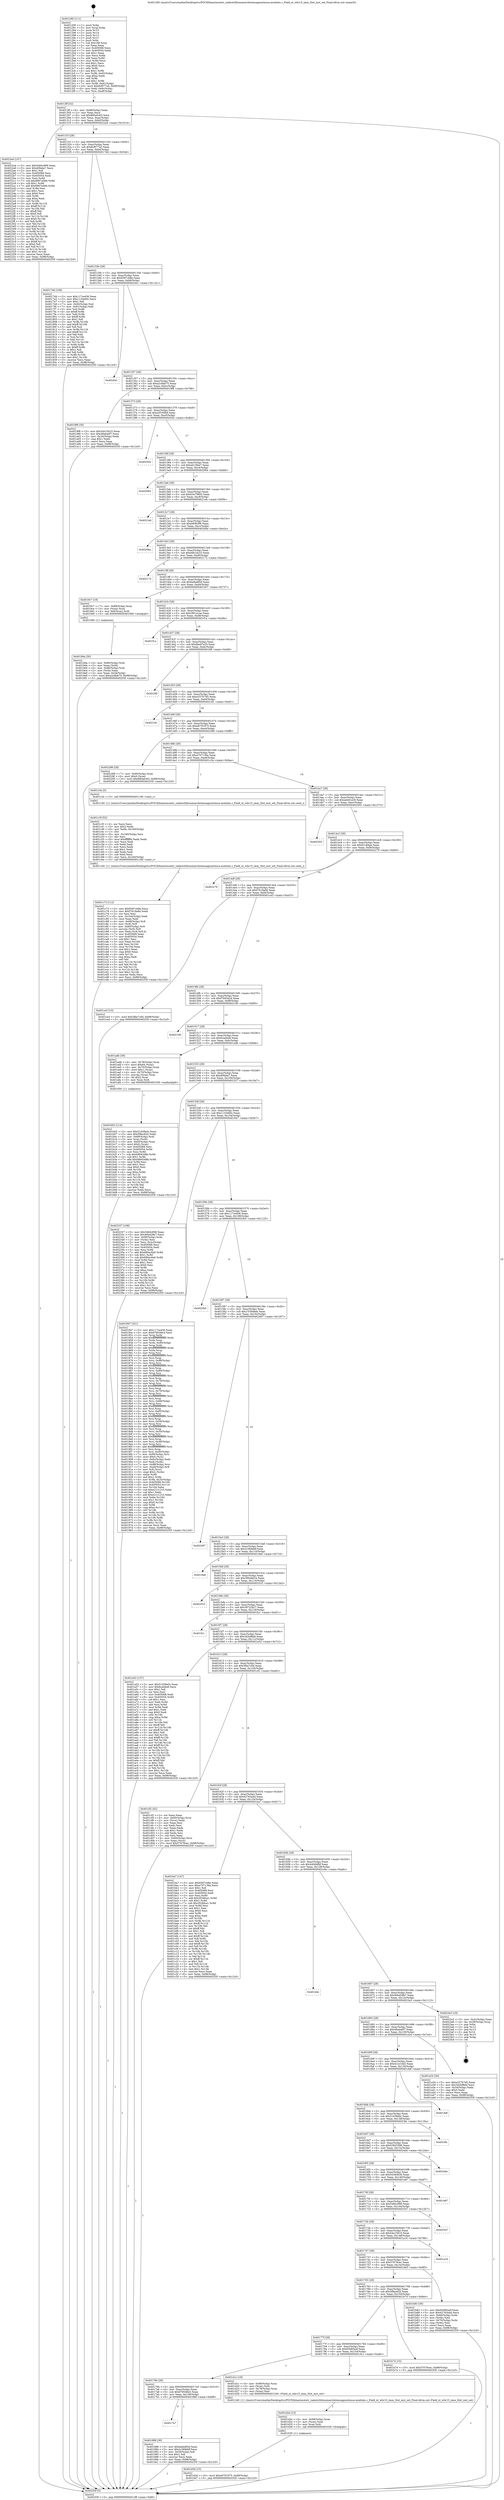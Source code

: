 digraph "0x401290" {
  label = "0x401290 (/mnt/c/Users/mathe/Desktop/tcc/POCII/binaries/extr_radare2librasmarchxtensagnuxtensa-modules.c_Field_xt_wbr15_imm_Slot_inst_set_Final-ollvm.out::main(0))"
  labelloc = "t"
  node[shape=record]

  Entry [label="",width=0.3,height=0.3,shape=circle,fillcolor=black,style=filled]
  "0x4012ff" [label="{
     0x4012ff [32]\l
     | [instrs]\l
     &nbsp;&nbsp;0x4012ff \<+6\>: mov -0x98(%rbp),%eax\l
     &nbsp;&nbsp;0x401305 \<+2\>: mov %eax,%ecx\l
     &nbsp;&nbsp;0x401307 \<+6\>: sub $0x880a0c63,%ecx\l
     &nbsp;&nbsp;0x40130d \<+6\>: mov %eax,-0xac(%rbp)\l
     &nbsp;&nbsp;0x401313 \<+6\>: mov %ecx,-0xb0(%rbp)\l
     &nbsp;&nbsp;0x401319 \<+6\>: je 00000000004022a4 \<main+0x1014\>\l
  }"]
  "0x4022a4" [label="{
     0x4022a4 [147]\l
     | [instrs]\l
     &nbsp;&nbsp;0x4022a4 \<+5\>: mov $0x5484c999,%eax\l
     &nbsp;&nbsp;0x4022a9 \<+5\>: mov $0xd0fada7,%ecx\l
     &nbsp;&nbsp;0x4022ae \<+2\>: mov $0x1,%dl\l
     &nbsp;&nbsp;0x4022b0 \<+7\>: mov 0x405068,%esi\l
     &nbsp;&nbsp;0x4022b7 \<+7\>: mov 0x405054,%edi\l
     &nbsp;&nbsp;0x4022be \<+3\>: mov %esi,%r8d\l
     &nbsp;&nbsp;0x4022c1 \<+7\>: sub $0x6867a466,%r8d\l
     &nbsp;&nbsp;0x4022c8 \<+4\>: sub $0x1,%r8d\l
     &nbsp;&nbsp;0x4022cc \<+7\>: add $0x6867a466,%r8d\l
     &nbsp;&nbsp;0x4022d3 \<+4\>: imul %r8d,%esi\l
     &nbsp;&nbsp;0x4022d7 \<+3\>: and $0x1,%esi\l
     &nbsp;&nbsp;0x4022da \<+3\>: cmp $0x0,%esi\l
     &nbsp;&nbsp;0x4022dd \<+4\>: sete %r9b\l
     &nbsp;&nbsp;0x4022e1 \<+3\>: cmp $0xa,%edi\l
     &nbsp;&nbsp;0x4022e4 \<+4\>: setl %r10b\l
     &nbsp;&nbsp;0x4022e8 \<+3\>: mov %r9b,%r11b\l
     &nbsp;&nbsp;0x4022eb \<+4\>: xor $0xff,%r11b\l
     &nbsp;&nbsp;0x4022ef \<+3\>: mov %r10b,%bl\l
     &nbsp;&nbsp;0x4022f2 \<+3\>: xor $0xff,%bl\l
     &nbsp;&nbsp;0x4022f5 \<+3\>: xor $0x0,%dl\l
     &nbsp;&nbsp;0x4022f8 \<+3\>: mov %r11b,%r14b\l
     &nbsp;&nbsp;0x4022fb \<+4\>: and $0x0,%r14b\l
     &nbsp;&nbsp;0x4022ff \<+3\>: and %dl,%r9b\l
     &nbsp;&nbsp;0x402302 \<+3\>: mov %bl,%r15b\l
     &nbsp;&nbsp;0x402305 \<+4\>: and $0x0,%r15b\l
     &nbsp;&nbsp;0x402309 \<+3\>: and %dl,%r10b\l
     &nbsp;&nbsp;0x40230c \<+3\>: or %r9b,%r14b\l
     &nbsp;&nbsp;0x40230f \<+3\>: or %r10b,%r15b\l
     &nbsp;&nbsp;0x402312 \<+3\>: xor %r15b,%r14b\l
     &nbsp;&nbsp;0x402315 \<+3\>: or %bl,%r11b\l
     &nbsp;&nbsp;0x402318 \<+4\>: xor $0xff,%r11b\l
     &nbsp;&nbsp;0x40231c \<+3\>: or $0x0,%dl\l
     &nbsp;&nbsp;0x40231f \<+3\>: and %dl,%r11b\l
     &nbsp;&nbsp;0x402322 \<+3\>: or %r11b,%r14b\l
     &nbsp;&nbsp;0x402325 \<+4\>: test $0x1,%r14b\l
     &nbsp;&nbsp;0x402329 \<+3\>: cmovne %ecx,%eax\l
     &nbsp;&nbsp;0x40232c \<+6\>: mov %eax,-0x98(%rbp)\l
     &nbsp;&nbsp;0x402332 \<+5\>: jmp 000000000040255f \<main+0x12cf\>\l
  }"]
  "0x40131f" [label="{
     0x40131f [28]\l
     | [instrs]\l
     &nbsp;&nbsp;0x40131f \<+5\>: jmp 0000000000401324 \<main+0x94\>\l
     &nbsp;&nbsp;0x401324 \<+6\>: mov -0xac(%rbp),%eax\l
     &nbsp;&nbsp;0x40132a \<+5\>: sub $0x8cf077a5,%eax\l
     &nbsp;&nbsp;0x40132f \<+6\>: mov %eax,-0xb4(%rbp)\l
     &nbsp;&nbsp;0x401335 \<+6\>: je 00000000004017dd \<main+0x54d\>\l
  }"]
  Exit [label="",width=0.3,height=0.3,shape=circle,fillcolor=black,style=filled,peripheries=2]
  "0x4017dd" [label="{
     0x4017dd [106]\l
     | [instrs]\l
     &nbsp;&nbsp;0x4017dd \<+5\>: mov $0x117ce456,%eax\l
     &nbsp;&nbsp;0x4017e2 \<+5\>: mov $0x1133e60c,%ecx\l
     &nbsp;&nbsp;0x4017e7 \<+2\>: mov $0x1,%dl\l
     &nbsp;&nbsp;0x4017e9 \<+7\>: mov -0x92(%rbp),%sil\l
     &nbsp;&nbsp;0x4017f0 \<+7\>: mov -0x91(%rbp),%dil\l
     &nbsp;&nbsp;0x4017f7 \<+3\>: mov %sil,%r8b\l
     &nbsp;&nbsp;0x4017fa \<+4\>: xor $0xff,%r8b\l
     &nbsp;&nbsp;0x4017fe \<+3\>: mov %dil,%r9b\l
     &nbsp;&nbsp;0x401801 \<+4\>: xor $0xff,%r9b\l
     &nbsp;&nbsp;0x401805 \<+3\>: xor $0x1,%dl\l
     &nbsp;&nbsp;0x401808 \<+3\>: mov %r8b,%r10b\l
     &nbsp;&nbsp;0x40180b \<+4\>: and $0xff,%r10b\l
     &nbsp;&nbsp;0x40180f \<+3\>: and %dl,%sil\l
     &nbsp;&nbsp;0x401812 \<+3\>: mov %r9b,%r11b\l
     &nbsp;&nbsp;0x401815 \<+4\>: and $0xff,%r11b\l
     &nbsp;&nbsp;0x401819 \<+3\>: and %dl,%dil\l
     &nbsp;&nbsp;0x40181c \<+3\>: or %sil,%r10b\l
     &nbsp;&nbsp;0x40181f \<+3\>: or %dil,%r11b\l
     &nbsp;&nbsp;0x401822 \<+3\>: xor %r11b,%r10b\l
     &nbsp;&nbsp;0x401825 \<+3\>: or %r9b,%r8b\l
     &nbsp;&nbsp;0x401828 \<+4\>: xor $0xff,%r8b\l
     &nbsp;&nbsp;0x40182c \<+3\>: or $0x1,%dl\l
     &nbsp;&nbsp;0x40182f \<+3\>: and %dl,%r8b\l
     &nbsp;&nbsp;0x401832 \<+3\>: or %r8b,%r10b\l
     &nbsp;&nbsp;0x401835 \<+4\>: test $0x1,%r10b\l
     &nbsp;&nbsp;0x401839 \<+3\>: cmovne %ecx,%eax\l
     &nbsp;&nbsp;0x40183c \<+6\>: mov %eax,-0x98(%rbp)\l
     &nbsp;&nbsp;0x401842 \<+5\>: jmp 000000000040255f \<main+0x12cf\>\l
  }"]
  "0x40133b" [label="{
     0x40133b [28]\l
     | [instrs]\l
     &nbsp;&nbsp;0x40133b \<+5\>: jmp 0000000000401340 \<main+0xb0\>\l
     &nbsp;&nbsp;0x401340 \<+6\>: mov -0xac(%rbp),%eax\l
     &nbsp;&nbsp;0x401346 \<+5\>: sub $0x9387cb8e,%eax\l
     &nbsp;&nbsp;0x40134b \<+6\>: mov %eax,-0xb8(%rbp)\l
     &nbsp;&nbsp;0x401351 \<+6\>: je 0000000000402441 \<main+0x11b1\>\l
  }"]
  "0x40255f" [label="{
     0x40255f [5]\l
     | [instrs]\l
     &nbsp;&nbsp;0x40255f \<+5\>: jmp 00000000004012ff \<main+0x6f\>\l
  }"]
  "0x401290" [label="{
     0x401290 [111]\l
     | [instrs]\l
     &nbsp;&nbsp;0x401290 \<+1\>: push %rbp\l
     &nbsp;&nbsp;0x401291 \<+3\>: mov %rsp,%rbp\l
     &nbsp;&nbsp;0x401294 \<+2\>: push %r15\l
     &nbsp;&nbsp;0x401296 \<+2\>: push %r14\l
     &nbsp;&nbsp;0x401298 \<+2\>: push %r13\l
     &nbsp;&nbsp;0x40129a \<+2\>: push %r12\l
     &nbsp;&nbsp;0x40129c \<+1\>: push %rbx\l
     &nbsp;&nbsp;0x40129d \<+7\>: sub $0x168,%rsp\l
     &nbsp;&nbsp;0x4012a4 \<+2\>: xor %eax,%eax\l
     &nbsp;&nbsp;0x4012a6 \<+7\>: mov 0x405068,%ecx\l
     &nbsp;&nbsp;0x4012ad \<+7\>: mov 0x405054,%edx\l
     &nbsp;&nbsp;0x4012b4 \<+3\>: sub $0x1,%eax\l
     &nbsp;&nbsp;0x4012b7 \<+3\>: mov %ecx,%r8d\l
     &nbsp;&nbsp;0x4012ba \<+3\>: add %eax,%r8d\l
     &nbsp;&nbsp;0x4012bd \<+4\>: imul %r8d,%ecx\l
     &nbsp;&nbsp;0x4012c1 \<+3\>: and $0x1,%ecx\l
     &nbsp;&nbsp;0x4012c4 \<+3\>: cmp $0x0,%ecx\l
     &nbsp;&nbsp;0x4012c7 \<+4\>: sete %r9b\l
     &nbsp;&nbsp;0x4012cb \<+4\>: and $0x1,%r9b\l
     &nbsp;&nbsp;0x4012cf \<+7\>: mov %r9b,-0x92(%rbp)\l
     &nbsp;&nbsp;0x4012d6 \<+3\>: cmp $0xa,%edx\l
     &nbsp;&nbsp;0x4012d9 \<+4\>: setl %r9b\l
     &nbsp;&nbsp;0x4012dd \<+4\>: and $0x1,%r9b\l
     &nbsp;&nbsp;0x4012e1 \<+7\>: mov %r9b,-0x91(%rbp)\l
     &nbsp;&nbsp;0x4012e8 \<+10\>: movl $0x8cf077a5,-0x98(%rbp)\l
     &nbsp;&nbsp;0x4012f2 \<+6\>: mov %edi,-0x9c(%rbp)\l
     &nbsp;&nbsp;0x4012f8 \<+7\>: mov %rsi,-0xa8(%rbp)\l
  }"]
  "0x401d3d" [label="{
     0x401d3d [15]\l
     | [instrs]\l
     &nbsp;&nbsp;0x401d3d \<+10\>: movl $0xe6791975,-0x98(%rbp)\l
     &nbsp;&nbsp;0x401d47 \<+5\>: jmp 000000000040255f \<main+0x12cf\>\l
  }"]
  "0x402441" [label="{
     0x402441\l
  }", style=dashed]
  "0x401357" [label="{
     0x401357 [28]\l
     | [instrs]\l
     &nbsp;&nbsp;0x401357 \<+5\>: jmp 000000000040135c \<main+0xcc\>\l
     &nbsp;&nbsp;0x40135c \<+6\>: mov -0xac(%rbp),%eax\l
     &nbsp;&nbsp;0x401362 \<+5\>: sub $0xa2c6bb75,%eax\l
     &nbsp;&nbsp;0x401367 \<+6\>: mov %eax,-0xbc(%rbp)\l
     &nbsp;&nbsp;0x40136d \<+6\>: je 00000000004019f8 \<main+0x768\>\l
  }"]
  "0x401d2e" [label="{
     0x401d2e [15]\l
     | [instrs]\l
     &nbsp;&nbsp;0x401d2e \<+4\>: mov -0x68(%rbp),%rax\l
     &nbsp;&nbsp;0x401d32 \<+3\>: mov (%rax),%rax\l
     &nbsp;&nbsp;0x401d35 \<+3\>: mov %rax,%rdi\l
     &nbsp;&nbsp;0x401d38 \<+5\>: call 0000000000401030 \<free@plt\>\l
     | [calls]\l
     &nbsp;&nbsp;0x401030 \{1\} (unknown)\l
  }"]
  "0x4019f8" [label="{
     0x4019f8 [30]\l
     | [instrs]\l
     &nbsp;&nbsp;0x4019f8 \<+5\>: mov $0x54a15610,%eax\l
     &nbsp;&nbsp;0x4019fd \<+5\>: mov $0x48aba0f7,%ecx\l
     &nbsp;&nbsp;0x401a02 \<+3\>: mov -0x34(%rbp),%edx\l
     &nbsp;&nbsp;0x401a05 \<+3\>: cmp $0x1,%edx\l
     &nbsp;&nbsp;0x401a08 \<+3\>: cmovl %ecx,%eax\l
     &nbsp;&nbsp;0x401a0b \<+6\>: mov %eax,-0x98(%rbp)\l
     &nbsp;&nbsp;0x401a11 \<+5\>: jmp 000000000040255f \<main+0x12cf\>\l
  }"]
  "0x401373" [label="{
     0x401373 [28]\l
     | [instrs]\l
     &nbsp;&nbsp;0x401373 \<+5\>: jmp 0000000000401378 \<main+0xe8\>\l
     &nbsp;&nbsp;0x401378 \<+6\>: mov -0xac(%rbp),%eax\l
     &nbsp;&nbsp;0x40137e \<+5\>: sub $0xa2f160b9,%eax\l
     &nbsp;&nbsp;0x401383 \<+6\>: mov %eax,-0xc0(%rbp)\l
     &nbsp;&nbsp;0x401389 \<+6\>: je 0000000000402042 \<main+0xdb2\>\l
  }"]
  "0x401c73" [label="{
     0x401c73 [112]\l
     | [instrs]\l
     &nbsp;&nbsp;0x401c73 \<+5\>: mov $0x9387cb8e,%ecx\l
     &nbsp;&nbsp;0x401c78 \<+5\>: mov $0xf7619a8d,%edx\l
     &nbsp;&nbsp;0x401c7d \<+2\>: xor %esi,%esi\l
     &nbsp;&nbsp;0x401c7f \<+6\>: mov -0x164(%rbp),%edi\l
     &nbsp;&nbsp;0x401c85 \<+3\>: imul %eax,%edi\l
     &nbsp;&nbsp;0x401c88 \<+4\>: mov -0x68(%rbp),%r8\l
     &nbsp;&nbsp;0x401c8c \<+3\>: mov (%r8),%r8\l
     &nbsp;&nbsp;0x401c8f \<+4\>: mov -0x60(%rbp),%r9\l
     &nbsp;&nbsp;0x401c93 \<+3\>: movslq (%r9),%r9\l
     &nbsp;&nbsp;0x401c96 \<+4\>: mov %edi,(%r8,%r9,4)\l
     &nbsp;&nbsp;0x401c9a \<+7\>: mov 0x405068,%eax\l
     &nbsp;&nbsp;0x401ca1 \<+7\>: mov 0x405054,%edi\l
     &nbsp;&nbsp;0x401ca8 \<+3\>: sub $0x1,%esi\l
     &nbsp;&nbsp;0x401cab \<+3\>: mov %eax,%r10d\l
     &nbsp;&nbsp;0x401cae \<+3\>: add %esi,%r10d\l
     &nbsp;&nbsp;0x401cb1 \<+4\>: imul %r10d,%eax\l
     &nbsp;&nbsp;0x401cb5 \<+3\>: and $0x1,%eax\l
     &nbsp;&nbsp;0x401cb8 \<+3\>: cmp $0x0,%eax\l
     &nbsp;&nbsp;0x401cbb \<+4\>: sete %r11b\l
     &nbsp;&nbsp;0x401cbf \<+3\>: cmp $0xa,%edi\l
     &nbsp;&nbsp;0x401cc2 \<+3\>: setl %bl\l
     &nbsp;&nbsp;0x401cc5 \<+3\>: mov %r11b,%r14b\l
     &nbsp;&nbsp;0x401cc8 \<+3\>: and %bl,%r14b\l
     &nbsp;&nbsp;0x401ccb \<+3\>: xor %bl,%r11b\l
     &nbsp;&nbsp;0x401cce \<+3\>: or %r11b,%r14b\l
     &nbsp;&nbsp;0x401cd1 \<+4\>: test $0x1,%r14b\l
     &nbsp;&nbsp;0x401cd5 \<+3\>: cmovne %edx,%ecx\l
     &nbsp;&nbsp;0x401cd8 \<+6\>: mov %ecx,-0x98(%rbp)\l
     &nbsp;&nbsp;0x401cde \<+5\>: jmp 000000000040255f \<main+0x12cf\>\l
  }"]
  "0x402042" [label="{
     0x402042\l
  }", style=dashed]
  "0x40138f" [label="{
     0x40138f [28]\l
     | [instrs]\l
     &nbsp;&nbsp;0x40138f \<+5\>: jmp 0000000000401394 \<main+0x104\>\l
     &nbsp;&nbsp;0x401394 \<+6\>: mov -0xac(%rbp),%eax\l
     &nbsp;&nbsp;0x40139a \<+5\>: sub $0xab13fee7,%eax\l
     &nbsp;&nbsp;0x40139f \<+6\>: mov %eax,-0xc4(%rbp)\l
     &nbsp;&nbsp;0x4013a5 \<+6\>: je 0000000000402064 \<main+0xdd4\>\l
  }"]
  "0x401c3f" [label="{
     0x401c3f [52]\l
     | [instrs]\l
     &nbsp;&nbsp;0x401c3f \<+2\>: xor %ecx,%ecx\l
     &nbsp;&nbsp;0x401c41 \<+5\>: mov $0x2,%edx\l
     &nbsp;&nbsp;0x401c46 \<+6\>: mov %edx,-0x160(%rbp)\l
     &nbsp;&nbsp;0x401c4c \<+1\>: cltd\l
     &nbsp;&nbsp;0x401c4d \<+6\>: mov -0x160(%rbp),%esi\l
     &nbsp;&nbsp;0x401c53 \<+2\>: idiv %esi\l
     &nbsp;&nbsp;0x401c55 \<+6\>: imul $0xfffffffe,%edx,%edx\l
     &nbsp;&nbsp;0x401c5b \<+2\>: mov %ecx,%edi\l
     &nbsp;&nbsp;0x401c5d \<+2\>: sub %edx,%edi\l
     &nbsp;&nbsp;0x401c5f \<+2\>: mov %ecx,%edx\l
     &nbsp;&nbsp;0x401c61 \<+3\>: sub $0x1,%edx\l
     &nbsp;&nbsp;0x401c64 \<+2\>: add %edx,%edi\l
     &nbsp;&nbsp;0x401c66 \<+2\>: sub %edi,%ecx\l
     &nbsp;&nbsp;0x401c68 \<+6\>: mov %ecx,-0x164(%rbp)\l
     &nbsp;&nbsp;0x401c6e \<+5\>: call 0000000000401160 \<next_i\>\l
     | [calls]\l
     &nbsp;&nbsp;0x401160 \{1\} (/mnt/c/Users/mathe/Desktop/tcc/POCII/binaries/extr_radare2librasmarchxtensagnuxtensa-modules.c_Field_xt_wbr15_imm_Slot_inst_set_Final-ollvm.out::next_i)\l
  }"]
  "0x402064" [label="{
     0x402064\l
  }", style=dashed]
  "0x4013ab" [label="{
     0x4013ab [28]\l
     | [instrs]\l
     &nbsp;&nbsp;0x4013ab \<+5\>: jmp 00000000004013b0 \<main+0x120\>\l
     &nbsp;&nbsp;0x4013b0 \<+6\>: mov -0xac(%rbp),%eax\l
     &nbsp;&nbsp;0x4013b6 \<+5\>: sub $0xb3e79602,%eax\l
     &nbsp;&nbsp;0x4013bb \<+6\>: mov %eax,-0xc8(%rbp)\l
     &nbsp;&nbsp;0x4013c1 \<+6\>: je 00000000004021eb \<main+0xf5b\>\l
  }"]
  "0x401b02" [label="{
     0x401b02 [114]\l
     | [instrs]\l
     &nbsp;&nbsp;0x401b02 \<+5\>: mov $0x51d38e0c,%ecx\l
     &nbsp;&nbsp;0x401b07 \<+5\>: mov $0x5f8ac620,%edx\l
     &nbsp;&nbsp;0x401b0c \<+4\>: mov -0x68(%rbp),%rdi\l
     &nbsp;&nbsp;0x401b10 \<+3\>: mov %rax,(%rdi)\l
     &nbsp;&nbsp;0x401b13 \<+4\>: mov -0x60(%rbp),%rax\l
     &nbsp;&nbsp;0x401b17 \<+6\>: movl $0x0,(%rax)\l
     &nbsp;&nbsp;0x401b1d \<+7\>: mov 0x405068,%esi\l
     &nbsp;&nbsp;0x401b24 \<+8\>: mov 0x405054,%r8d\l
     &nbsp;&nbsp;0x401b2c \<+3\>: mov %esi,%r9d\l
     &nbsp;&nbsp;0x401b2f \<+7\>: sub $0xb9943d8b,%r9d\l
     &nbsp;&nbsp;0x401b36 \<+4\>: sub $0x1,%r9d\l
     &nbsp;&nbsp;0x401b3a \<+7\>: add $0xb9943d8b,%r9d\l
     &nbsp;&nbsp;0x401b41 \<+4\>: imul %r9d,%esi\l
     &nbsp;&nbsp;0x401b45 \<+3\>: and $0x1,%esi\l
     &nbsp;&nbsp;0x401b48 \<+3\>: cmp $0x0,%esi\l
     &nbsp;&nbsp;0x401b4b \<+4\>: sete %r10b\l
     &nbsp;&nbsp;0x401b4f \<+4\>: cmp $0xa,%r8d\l
     &nbsp;&nbsp;0x401b53 \<+4\>: setl %r11b\l
     &nbsp;&nbsp;0x401b57 \<+3\>: mov %r10b,%bl\l
     &nbsp;&nbsp;0x401b5a \<+3\>: and %r11b,%bl\l
     &nbsp;&nbsp;0x401b5d \<+3\>: xor %r11b,%r10b\l
     &nbsp;&nbsp;0x401b60 \<+3\>: or %r10b,%bl\l
     &nbsp;&nbsp;0x401b63 \<+3\>: test $0x1,%bl\l
     &nbsp;&nbsp;0x401b66 \<+3\>: cmovne %edx,%ecx\l
     &nbsp;&nbsp;0x401b69 \<+6\>: mov %ecx,-0x98(%rbp)\l
     &nbsp;&nbsp;0x401b6f \<+5\>: jmp 000000000040255f \<main+0x12cf\>\l
  }"]
  "0x4021eb" [label="{
     0x4021eb\l
  }", style=dashed]
  "0x4013c7" [label="{
     0x4013c7 [28]\l
     | [instrs]\l
     &nbsp;&nbsp;0x4013c7 \<+5\>: jmp 00000000004013cc \<main+0x13c\>\l
     &nbsp;&nbsp;0x4013cc \<+6\>: mov -0xac(%rbp),%eax\l
     &nbsp;&nbsp;0x4013d2 \<+5\>: sub $0xb60fc0f6,%eax\l
     &nbsp;&nbsp;0x4013d7 \<+6\>: mov %eax,-0xcc(%rbp)\l
     &nbsp;&nbsp;0x4013dd \<+6\>: je 00000000004020ba \<main+0xe2a\>\l
  }"]
  "0x4019da" [label="{
     0x4019da [30]\l
     | [instrs]\l
     &nbsp;&nbsp;0x4019da \<+4\>: mov -0x80(%rbp),%rdi\l
     &nbsp;&nbsp;0x4019de \<+2\>: mov %eax,(%rdi)\l
     &nbsp;&nbsp;0x4019e0 \<+4\>: mov -0x80(%rbp),%rdi\l
     &nbsp;&nbsp;0x4019e4 \<+2\>: mov (%rdi),%eax\l
     &nbsp;&nbsp;0x4019e6 \<+3\>: mov %eax,-0x34(%rbp)\l
     &nbsp;&nbsp;0x4019e9 \<+10\>: movl $0xa2c6bb75,-0x98(%rbp)\l
     &nbsp;&nbsp;0x4019f3 \<+5\>: jmp 000000000040255f \<main+0x12cf\>\l
  }"]
  "0x4020ba" [label="{
     0x4020ba\l
  }", style=dashed]
  "0x4013e3" [label="{
     0x4013e3 [28]\l
     | [instrs]\l
     &nbsp;&nbsp;0x4013e3 \<+5\>: jmp 00000000004013e8 \<main+0x158\>\l
     &nbsp;&nbsp;0x4013e8 \<+6\>: mov -0xac(%rbp),%eax\l
     &nbsp;&nbsp;0x4013ee \<+5\>: sub $0xb6b1dc33,%eax\l
     &nbsp;&nbsp;0x4013f3 \<+6\>: mov %eax,-0xd0(%rbp)\l
     &nbsp;&nbsp;0x4013f9 \<+6\>: je 0000000000402172 \<main+0xee2\>\l
  }"]
  "0x4017b7" [label="{
     0x4017b7\l
  }", style=dashed]
  "0x402172" [label="{
     0x402172\l
  }", style=dashed]
  "0x4013ff" [label="{
     0x4013ff [28]\l
     | [instrs]\l
     &nbsp;&nbsp;0x4013ff \<+5\>: jmp 0000000000401404 \<main+0x174\>\l
     &nbsp;&nbsp;0x401404 \<+6\>: mov -0xac(%rbp),%eax\l
     &nbsp;&nbsp;0x40140a \<+5\>: sub $0xbafa485d,%eax\l
     &nbsp;&nbsp;0x40140f \<+6\>: mov %eax,-0xd4(%rbp)\l
     &nbsp;&nbsp;0x401415 \<+6\>: je 00000000004019c7 \<main+0x737\>\l
  }"]
  "0x401988" [label="{
     0x401988 [30]\l
     | [instrs]\l
     &nbsp;&nbsp;0x401988 \<+5\>: mov $0xbafa485d,%eax\l
     &nbsp;&nbsp;0x40198d \<+5\>: mov $0x2c369ddf,%ecx\l
     &nbsp;&nbsp;0x401992 \<+3\>: mov -0x35(%rbp),%dl\l
     &nbsp;&nbsp;0x401995 \<+3\>: test $0x1,%dl\l
     &nbsp;&nbsp;0x401998 \<+3\>: cmovne %ecx,%eax\l
     &nbsp;&nbsp;0x40199b \<+6\>: mov %eax,-0x98(%rbp)\l
     &nbsp;&nbsp;0x4019a1 \<+5\>: jmp 000000000040255f \<main+0x12cf\>\l
  }"]
  "0x4019c7" [label="{
     0x4019c7 [19]\l
     | [instrs]\l
     &nbsp;&nbsp;0x4019c7 \<+7\>: mov -0x88(%rbp),%rax\l
     &nbsp;&nbsp;0x4019ce \<+3\>: mov (%rax),%rax\l
     &nbsp;&nbsp;0x4019d1 \<+4\>: mov 0x8(%rax),%rdi\l
     &nbsp;&nbsp;0x4019d5 \<+5\>: call 0000000000401060 \<atoi@plt\>\l
     | [calls]\l
     &nbsp;&nbsp;0x401060 \{1\} (unknown)\l
  }"]
  "0x40141b" [label="{
     0x40141b [28]\l
     | [instrs]\l
     &nbsp;&nbsp;0x40141b \<+5\>: jmp 0000000000401420 \<main+0x190\>\l
     &nbsp;&nbsp;0x401420 \<+6\>: mov -0xac(%rbp),%eax\l
     &nbsp;&nbsp;0x401426 \<+5\>: sub $0xc801a1ae,%eax\l
     &nbsp;&nbsp;0x40142b \<+6\>: mov %eax,-0xd8(%rbp)\l
     &nbsp;&nbsp;0x401431 \<+6\>: je 0000000000401f1a \<main+0xc8a\>\l
  }"]
  "0x40179b" [label="{
     0x40179b [28]\l
     | [instrs]\l
     &nbsp;&nbsp;0x40179b \<+5\>: jmp 00000000004017a0 \<main+0x510\>\l
     &nbsp;&nbsp;0x4017a0 \<+6\>: mov -0xac(%rbp),%eax\l
     &nbsp;&nbsp;0x4017a6 \<+5\>: sub $0x678546e3,%eax\l
     &nbsp;&nbsp;0x4017ab \<+6\>: mov %eax,-0x158(%rbp)\l
     &nbsp;&nbsp;0x4017b1 \<+6\>: je 0000000000401988 \<main+0x6f8\>\l
  }"]
  "0x401f1a" [label="{
     0x401f1a\l
  }", style=dashed]
  "0x401437" [label="{
     0x401437 [28]\l
     | [instrs]\l
     &nbsp;&nbsp;0x401437 \<+5\>: jmp 000000000040143c \<main+0x1ac\>\l
     &nbsp;&nbsp;0x40143c \<+6\>: mov -0xac(%rbp),%eax\l
     &nbsp;&nbsp;0x401442 \<+5\>: sub $0xdbe87e20,%eax\l
     &nbsp;&nbsp;0x401447 \<+6\>: mov %eax,-0xdc(%rbp)\l
     &nbsp;&nbsp;0x40144d \<+6\>: je 0000000000401fdf \<main+0xd4f\>\l
  }"]
  "0x401d1c" [label="{
     0x401d1c [18]\l
     | [instrs]\l
     &nbsp;&nbsp;0x401d1c \<+4\>: mov -0x68(%rbp),%rax\l
     &nbsp;&nbsp;0x401d20 \<+3\>: mov (%rax),%rdi\l
     &nbsp;&nbsp;0x401d23 \<+4\>: mov -0x78(%rbp),%rax\l
     &nbsp;&nbsp;0x401d27 \<+2\>: mov (%rax),%esi\l
     &nbsp;&nbsp;0x401d29 \<+5\>: call 0000000000401240 \<Field_xt_wbr15_imm_Slot_inst_set\>\l
     | [calls]\l
     &nbsp;&nbsp;0x401240 \{1\} (/mnt/c/Users/mathe/Desktop/tcc/POCII/binaries/extr_radare2librasmarchxtensagnuxtensa-modules.c_Field_xt_wbr15_imm_Slot_inst_set_Final-ollvm.out::Field_xt_wbr15_imm_Slot_inst_set)\l
  }"]
  "0x401fdf" [label="{
     0x401fdf\l
  }", style=dashed]
  "0x401453" [label="{
     0x401453 [28]\l
     | [instrs]\l
     &nbsp;&nbsp;0x401453 \<+5\>: jmp 0000000000401458 \<main+0x1c8\>\l
     &nbsp;&nbsp;0x401458 \<+6\>: mov -0xac(%rbp),%eax\l
     &nbsp;&nbsp;0x40145e \<+5\>: sub $0xe257b7d5,%eax\l
     &nbsp;&nbsp;0x401463 \<+6\>: mov %eax,-0xe0(%rbp)\l
     &nbsp;&nbsp;0x401469 \<+6\>: je 0000000000402181 \<main+0xef1\>\l
  }"]
  "0x40177f" [label="{
     0x40177f [28]\l
     | [instrs]\l
     &nbsp;&nbsp;0x40177f \<+5\>: jmp 0000000000401784 \<main+0x4f4\>\l
     &nbsp;&nbsp;0x401784 \<+6\>: mov -0xac(%rbp),%eax\l
     &nbsp;&nbsp;0x40178a \<+5\>: sub $0x65085a4f,%eax\l
     &nbsp;&nbsp;0x40178f \<+6\>: mov %eax,-0x154(%rbp)\l
     &nbsp;&nbsp;0x401795 \<+6\>: je 0000000000401d1c \<main+0xa8c\>\l
  }"]
  "0x402181" [label="{
     0x402181\l
  }", style=dashed]
  "0x40146f" [label="{
     0x40146f [28]\l
     | [instrs]\l
     &nbsp;&nbsp;0x40146f \<+5\>: jmp 0000000000401474 \<main+0x1e4\>\l
     &nbsp;&nbsp;0x401474 \<+6\>: mov -0xac(%rbp),%eax\l
     &nbsp;&nbsp;0x40147a \<+5\>: sub $0xe6791975,%eax\l
     &nbsp;&nbsp;0x40147f \<+6\>: mov %eax,-0xe4(%rbp)\l
     &nbsp;&nbsp;0x401485 \<+6\>: je 0000000000402288 \<main+0xff8\>\l
  }"]
  "0x401b74" [label="{
     0x401b74 [15]\l
     | [instrs]\l
     &nbsp;&nbsp;0x401b74 \<+10\>: movl $0x57679cec,-0x98(%rbp)\l
     &nbsp;&nbsp;0x401b7e \<+5\>: jmp 000000000040255f \<main+0x12cf\>\l
  }"]
  "0x402288" [label="{
     0x402288 [28]\l
     | [instrs]\l
     &nbsp;&nbsp;0x402288 \<+7\>: mov -0x90(%rbp),%rax\l
     &nbsp;&nbsp;0x40228f \<+6\>: movl $0x0,(%rax)\l
     &nbsp;&nbsp;0x402295 \<+10\>: movl $0x880a0c63,-0x98(%rbp)\l
     &nbsp;&nbsp;0x40229f \<+5\>: jmp 000000000040255f \<main+0x12cf\>\l
  }"]
  "0x40148b" [label="{
     0x40148b [28]\l
     | [instrs]\l
     &nbsp;&nbsp;0x40148b \<+5\>: jmp 0000000000401490 \<main+0x200\>\l
     &nbsp;&nbsp;0x401490 \<+6\>: mov -0xac(%rbp),%eax\l
     &nbsp;&nbsp;0x401496 \<+5\>: sub $0xe707139a,%eax\l
     &nbsp;&nbsp;0x40149b \<+6\>: mov %eax,-0xe8(%rbp)\l
     &nbsp;&nbsp;0x4014a1 \<+6\>: je 0000000000401c3a \<main+0x9aa\>\l
  }"]
  "0x401763" [label="{
     0x401763 [28]\l
     | [instrs]\l
     &nbsp;&nbsp;0x401763 \<+5\>: jmp 0000000000401768 \<main+0x4d8\>\l
     &nbsp;&nbsp;0x401768 \<+6\>: mov -0xac(%rbp),%eax\l
     &nbsp;&nbsp;0x40176e \<+5\>: sub $0x5f8ac620,%eax\l
     &nbsp;&nbsp;0x401773 \<+6\>: mov %eax,-0x150(%rbp)\l
     &nbsp;&nbsp;0x401779 \<+6\>: je 0000000000401b74 \<main+0x8e4\>\l
  }"]
  "0x401c3a" [label="{
     0x401c3a [5]\l
     | [instrs]\l
     &nbsp;&nbsp;0x401c3a \<+5\>: call 0000000000401160 \<next_i\>\l
     | [calls]\l
     &nbsp;&nbsp;0x401160 \{1\} (/mnt/c/Users/mathe/Desktop/tcc/POCII/binaries/extr_radare2librasmarchxtensagnuxtensa-modules.c_Field_xt_wbr15_imm_Slot_inst_set_Final-ollvm.out::next_i)\l
  }"]
  "0x4014a7" [label="{
     0x4014a7 [28]\l
     | [instrs]\l
     &nbsp;&nbsp;0x4014a7 \<+5\>: jmp 00000000004014ac \<main+0x21c\>\l
     &nbsp;&nbsp;0x4014ac \<+6\>: mov -0xac(%rbp),%eax\l
     &nbsp;&nbsp;0x4014b2 \<+5\>: sub $0xeeb91e29,%eax\l
     &nbsp;&nbsp;0x4014b7 \<+6\>: mov %eax,-0xec(%rbp)\l
     &nbsp;&nbsp;0x4014bd \<+6\>: je 0000000000402503 \<main+0x1273\>\l
  }"]
  "0x401b83" [label="{
     0x401b83 [36]\l
     | [instrs]\l
     &nbsp;&nbsp;0x401b83 \<+5\>: mov $0x65085a4f,%eax\l
     &nbsp;&nbsp;0x401b88 \<+5\>: mov $0x42763a4d,%ecx\l
     &nbsp;&nbsp;0x401b8d \<+4\>: mov -0x60(%rbp),%rdx\l
     &nbsp;&nbsp;0x401b91 \<+2\>: mov (%rdx),%esi\l
     &nbsp;&nbsp;0x401b93 \<+4\>: mov -0x70(%rbp),%rdx\l
     &nbsp;&nbsp;0x401b97 \<+2\>: cmp (%rdx),%esi\l
     &nbsp;&nbsp;0x401b99 \<+3\>: cmovl %ecx,%eax\l
     &nbsp;&nbsp;0x401b9c \<+6\>: mov %eax,-0x98(%rbp)\l
     &nbsp;&nbsp;0x401ba2 \<+5\>: jmp 000000000040255f \<main+0x12cf\>\l
  }"]
  "0x402503" [label="{
     0x402503\l
  }", style=dashed]
  "0x4014c3" [label="{
     0x4014c3 [28]\l
     | [instrs]\l
     &nbsp;&nbsp;0x4014c3 \<+5\>: jmp 00000000004014c8 \<main+0x238\>\l
     &nbsp;&nbsp;0x4014c8 \<+6\>: mov -0xac(%rbp),%eax\l
     &nbsp;&nbsp;0x4014ce \<+5\>: sub $0xf21df4ae,%eax\l
     &nbsp;&nbsp;0x4014d3 \<+6\>: mov %eax,-0xf0(%rbp)\l
     &nbsp;&nbsp;0x4014d9 \<+6\>: je 0000000000402279 \<main+0xfe9\>\l
  }"]
  "0x401747" [label="{
     0x401747 [28]\l
     | [instrs]\l
     &nbsp;&nbsp;0x401747 \<+5\>: jmp 000000000040174c \<main+0x4bc\>\l
     &nbsp;&nbsp;0x40174c \<+6\>: mov -0xac(%rbp),%eax\l
     &nbsp;&nbsp;0x401752 \<+5\>: sub $0x57679cec,%eax\l
     &nbsp;&nbsp;0x401757 \<+6\>: mov %eax,-0x14c(%rbp)\l
     &nbsp;&nbsp;0x40175d \<+6\>: je 0000000000401b83 \<main+0x8f3\>\l
  }"]
  "0x402279" [label="{
     0x402279\l
  }", style=dashed]
  "0x4014df" [label="{
     0x4014df [28]\l
     | [instrs]\l
     &nbsp;&nbsp;0x4014df \<+5\>: jmp 00000000004014e4 \<main+0x254\>\l
     &nbsp;&nbsp;0x4014e4 \<+6\>: mov -0xac(%rbp),%eax\l
     &nbsp;&nbsp;0x4014ea \<+5\>: sub $0xf7619a8d,%eax\l
     &nbsp;&nbsp;0x4014ef \<+6\>: mov %eax,-0xf4(%rbp)\l
     &nbsp;&nbsp;0x4014f5 \<+6\>: je 0000000000401ce3 \<main+0xa53\>\l
  }"]
  "0x401a16" [label="{
     0x401a16\l
  }", style=dashed]
  "0x401ce3" [label="{
     0x401ce3 [15]\l
     | [instrs]\l
     &nbsp;&nbsp;0x401ce3 \<+10\>: movl $0x3fba7c0d,-0x98(%rbp)\l
     &nbsp;&nbsp;0x401ced \<+5\>: jmp 000000000040255f \<main+0x12cf\>\l
  }"]
  "0x4014fb" [label="{
     0x4014fb [28]\l
     | [instrs]\l
     &nbsp;&nbsp;0x4014fb \<+5\>: jmp 0000000000401500 \<main+0x270\>\l
     &nbsp;&nbsp;0x401500 \<+6\>: mov -0xac(%rbp),%eax\l
     &nbsp;&nbsp;0x401506 \<+5\>: sub $0xf7b93a34,%eax\l
     &nbsp;&nbsp;0x40150b \<+6\>: mov %eax,-0xf8(%rbp)\l
     &nbsp;&nbsp;0x401511 \<+6\>: je 0000000000402190 \<main+0xf00\>\l
  }"]
  "0x40172b" [label="{
     0x40172b [28]\l
     | [instrs]\l
     &nbsp;&nbsp;0x40172b \<+5\>: jmp 0000000000401730 \<main+0x4a0\>\l
     &nbsp;&nbsp;0x401730 \<+6\>: mov -0xac(%rbp),%eax\l
     &nbsp;&nbsp;0x401736 \<+5\>: sub $0x54a15610,%eax\l
     &nbsp;&nbsp;0x40173b \<+6\>: mov %eax,-0x148(%rbp)\l
     &nbsp;&nbsp;0x401741 \<+6\>: je 0000000000401a16 \<main+0x786\>\l
  }"]
  "0x402190" [label="{
     0x402190\l
  }", style=dashed]
  "0x401517" [label="{
     0x401517 [28]\l
     | [instrs]\l
     &nbsp;&nbsp;0x401517 \<+5\>: jmp 000000000040151c \<main+0x28c\>\l
     &nbsp;&nbsp;0x40151c \<+6\>: mov -0xac(%rbp),%eax\l
     &nbsp;&nbsp;0x401522 \<+5\>: sub $0x6cad4e8,%eax\l
     &nbsp;&nbsp;0x401527 \<+6\>: mov %eax,-0xfc(%rbp)\l
     &nbsp;&nbsp;0x40152d \<+6\>: je 0000000000401adb \<main+0x84b\>\l
  }"]
  "0x402547" [label="{
     0x402547\l
  }", style=dashed]
  "0x401adb" [label="{
     0x401adb [39]\l
     | [instrs]\l
     &nbsp;&nbsp;0x401adb \<+4\>: mov -0x78(%rbp),%rax\l
     &nbsp;&nbsp;0x401adf \<+6\>: movl $0x64,(%rax)\l
     &nbsp;&nbsp;0x401ae5 \<+4\>: mov -0x70(%rbp),%rax\l
     &nbsp;&nbsp;0x401ae9 \<+6\>: movl $0x1,(%rax)\l
     &nbsp;&nbsp;0x401aef \<+4\>: mov -0x70(%rbp),%rax\l
     &nbsp;&nbsp;0x401af3 \<+3\>: movslq (%rax),%rax\l
     &nbsp;&nbsp;0x401af6 \<+4\>: shl $0x2,%rax\l
     &nbsp;&nbsp;0x401afa \<+3\>: mov %rax,%rdi\l
     &nbsp;&nbsp;0x401afd \<+5\>: call 0000000000401050 \<malloc@plt\>\l
     | [calls]\l
     &nbsp;&nbsp;0x401050 \{1\} (unknown)\l
  }"]
  "0x401533" [label="{
     0x401533 [28]\l
     | [instrs]\l
     &nbsp;&nbsp;0x401533 \<+5\>: jmp 0000000000401538 \<main+0x2a8\>\l
     &nbsp;&nbsp;0x401538 \<+6\>: mov -0xac(%rbp),%eax\l
     &nbsp;&nbsp;0x40153e \<+5\>: sub $0xd0fada7,%eax\l
     &nbsp;&nbsp;0x401543 \<+6\>: mov %eax,-0x100(%rbp)\l
     &nbsp;&nbsp;0x401549 \<+6\>: je 0000000000402337 \<main+0x10a7\>\l
  }"]
  "0x40170f" [label="{
     0x40170f [28]\l
     | [instrs]\l
     &nbsp;&nbsp;0x40170f \<+5\>: jmp 0000000000401714 \<main+0x484\>\l
     &nbsp;&nbsp;0x401714 \<+6\>: mov -0xac(%rbp),%eax\l
     &nbsp;&nbsp;0x40171a \<+5\>: sub $0x5484c999,%eax\l
     &nbsp;&nbsp;0x40171f \<+6\>: mov %eax,-0x144(%rbp)\l
     &nbsp;&nbsp;0x401725 \<+6\>: je 0000000000402547 \<main+0x12b7\>\l
  }"]
  "0x402337" [label="{
     0x402337 [108]\l
     | [instrs]\l
     &nbsp;&nbsp;0x402337 \<+5\>: mov $0x5484c999,%eax\l
     &nbsp;&nbsp;0x40233c \<+5\>: mov $0x46bd28b7,%ecx\l
     &nbsp;&nbsp;0x402341 \<+7\>: mov -0x90(%rbp),%rdx\l
     &nbsp;&nbsp;0x402348 \<+2\>: mov (%rdx),%esi\l
     &nbsp;&nbsp;0x40234a \<+3\>: mov %esi,-0x2c(%rbp)\l
     &nbsp;&nbsp;0x40234d \<+7\>: mov 0x405068,%esi\l
     &nbsp;&nbsp;0x402354 \<+7\>: mov 0x405054,%edi\l
     &nbsp;&nbsp;0x40235b \<+3\>: mov %esi,%r8d\l
     &nbsp;&nbsp;0x40235e \<+7\>: add $0x680ac6a0,%r8d\l
     &nbsp;&nbsp;0x402365 \<+4\>: sub $0x1,%r8d\l
     &nbsp;&nbsp;0x402369 \<+7\>: sub $0x680ac6a0,%r8d\l
     &nbsp;&nbsp;0x402370 \<+4\>: imul %r8d,%esi\l
     &nbsp;&nbsp;0x402374 \<+3\>: and $0x1,%esi\l
     &nbsp;&nbsp;0x402377 \<+3\>: cmp $0x0,%esi\l
     &nbsp;&nbsp;0x40237a \<+4\>: sete %r9b\l
     &nbsp;&nbsp;0x40237e \<+3\>: cmp $0xa,%edi\l
     &nbsp;&nbsp;0x402381 \<+4\>: setl %r10b\l
     &nbsp;&nbsp;0x402385 \<+3\>: mov %r9b,%r11b\l
     &nbsp;&nbsp;0x402388 \<+3\>: and %r10b,%r11b\l
     &nbsp;&nbsp;0x40238b \<+3\>: xor %r10b,%r9b\l
     &nbsp;&nbsp;0x40238e \<+3\>: or %r9b,%r11b\l
     &nbsp;&nbsp;0x402391 \<+4\>: test $0x1,%r11b\l
     &nbsp;&nbsp;0x402395 \<+3\>: cmovne %ecx,%eax\l
     &nbsp;&nbsp;0x402398 \<+6\>: mov %eax,-0x98(%rbp)\l
     &nbsp;&nbsp;0x40239e \<+5\>: jmp 000000000040255f \<main+0x12cf\>\l
  }"]
  "0x40154f" [label="{
     0x40154f [28]\l
     | [instrs]\l
     &nbsp;&nbsp;0x40154f \<+5\>: jmp 0000000000401554 \<main+0x2c4\>\l
     &nbsp;&nbsp;0x401554 \<+6\>: mov -0xac(%rbp),%eax\l
     &nbsp;&nbsp;0x40155a \<+5\>: sub $0x1133e60c,%eax\l
     &nbsp;&nbsp;0x40155f \<+6\>: mov %eax,-0x104(%rbp)\l
     &nbsp;&nbsp;0x401565 \<+6\>: je 0000000000401847 \<main+0x5b7\>\l
  }"]
  "0x401e87" [label="{
     0x401e87\l
  }", style=dashed]
  "0x401847" [label="{
     0x401847 [321]\l
     | [instrs]\l
     &nbsp;&nbsp;0x401847 \<+5\>: mov $0x117ce456,%eax\l
     &nbsp;&nbsp;0x40184c \<+5\>: mov $0x678546e3,%ecx\l
     &nbsp;&nbsp;0x401851 \<+3\>: mov %rsp,%rdx\l
     &nbsp;&nbsp;0x401854 \<+4\>: add $0xfffffffffffffff0,%rdx\l
     &nbsp;&nbsp;0x401858 \<+3\>: mov %rdx,%rsp\l
     &nbsp;&nbsp;0x40185b \<+7\>: mov %rdx,-0x90(%rbp)\l
     &nbsp;&nbsp;0x401862 \<+3\>: mov %rsp,%rdx\l
     &nbsp;&nbsp;0x401865 \<+4\>: add $0xfffffffffffffff0,%rdx\l
     &nbsp;&nbsp;0x401869 \<+3\>: mov %rdx,%rsp\l
     &nbsp;&nbsp;0x40186c \<+3\>: mov %rsp,%rsi\l
     &nbsp;&nbsp;0x40186f \<+4\>: add $0xfffffffffffffff0,%rsi\l
     &nbsp;&nbsp;0x401873 \<+3\>: mov %rsi,%rsp\l
     &nbsp;&nbsp;0x401876 \<+7\>: mov %rsi,-0x88(%rbp)\l
     &nbsp;&nbsp;0x40187d \<+3\>: mov %rsp,%rsi\l
     &nbsp;&nbsp;0x401880 \<+4\>: add $0xfffffffffffffff0,%rsi\l
     &nbsp;&nbsp;0x401884 \<+3\>: mov %rsi,%rsp\l
     &nbsp;&nbsp;0x401887 \<+4\>: mov %rsi,-0x80(%rbp)\l
     &nbsp;&nbsp;0x40188b \<+3\>: mov %rsp,%rsi\l
     &nbsp;&nbsp;0x40188e \<+4\>: add $0xfffffffffffffff0,%rsi\l
     &nbsp;&nbsp;0x401892 \<+3\>: mov %rsi,%rsp\l
     &nbsp;&nbsp;0x401895 \<+4\>: mov %rsi,-0x78(%rbp)\l
     &nbsp;&nbsp;0x401899 \<+3\>: mov %rsp,%rsi\l
     &nbsp;&nbsp;0x40189c \<+4\>: add $0xfffffffffffffff0,%rsi\l
     &nbsp;&nbsp;0x4018a0 \<+3\>: mov %rsi,%rsp\l
     &nbsp;&nbsp;0x4018a3 \<+4\>: mov %rsi,-0x70(%rbp)\l
     &nbsp;&nbsp;0x4018a7 \<+3\>: mov %rsp,%rsi\l
     &nbsp;&nbsp;0x4018aa \<+4\>: add $0xfffffffffffffff0,%rsi\l
     &nbsp;&nbsp;0x4018ae \<+3\>: mov %rsi,%rsp\l
     &nbsp;&nbsp;0x4018b1 \<+4\>: mov %rsi,-0x68(%rbp)\l
     &nbsp;&nbsp;0x4018b5 \<+3\>: mov %rsp,%rsi\l
     &nbsp;&nbsp;0x4018b8 \<+4\>: add $0xfffffffffffffff0,%rsi\l
     &nbsp;&nbsp;0x4018bc \<+3\>: mov %rsi,%rsp\l
     &nbsp;&nbsp;0x4018bf \<+4\>: mov %rsi,-0x60(%rbp)\l
     &nbsp;&nbsp;0x4018c3 \<+3\>: mov %rsp,%rsi\l
     &nbsp;&nbsp;0x4018c6 \<+4\>: add $0xfffffffffffffff0,%rsi\l
     &nbsp;&nbsp;0x4018ca \<+3\>: mov %rsi,%rsp\l
     &nbsp;&nbsp;0x4018cd \<+4\>: mov %rsi,-0x58(%rbp)\l
     &nbsp;&nbsp;0x4018d1 \<+3\>: mov %rsp,%rsi\l
     &nbsp;&nbsp;0x4018d4 \<+4\>: add $0xfffffffffffffff0,%rsi\l
     &nbsp;&nbsp;0x4018d8 \<+3\>: mov %rsi,%rsp\l
     &nbsp;&nbsp;0x4018db \<+4\>: mov %rsi,-0x50(%rbp)\l
     &nbsp;&nbsp;0x4018df \<+3\>: mov %rsp,%rsi\l
     &nbsp;&nbsp;0x4018e2 \<+4\>: add $0xfffffffffffffff0,%rsi\l
     &nbsp;&nbsp;0x4018e6 \<+3\>: mov %rsi,%rsp\l
     &nbsp;&nbsp;0x4018e9 \<+4\>: mov %rsi,-0x48(%rbp)\l
     &nbsp;&nbsp;0x4018ed \<+3\>: mov %rsp,%rsi\l
     &nbsp;&nbsp;0x4018f0 \<+4\>: add $0xfffffffffffffff0,%rsi\l
     &nbsp;&nbsp;0x4018f4 \<+3\>: mov %rsi,%rsp\l
     &nbsp;&nbsp;0x4018f7 \<+4\>: mov %rsi,-0x40(%rbp)\l
     &nbsp;&nbsp;0x4018fb \<+7\>: mov -0x90(%rbp),%rsi\l
     &nbsp;&nbsp;0x401902 \<+6\>: movl $0x0,(%rsi)\l
     &nbsp;&nbsp;0x401908 \<+6\>: mov -0x9c(%rbp),%edi\l
     &nbsp;&nbsp;0x40190e \<+2\>: mov %edi,(%rdx)\l
     &nbsp;&nbsp;0x401910 \<+7\>: mov -0x88(%rbp),%rsi\l
     &nbsp;&nbsp;0x401917 \<+7\>: mov -0xa8(%rbp),%r8\l
     &nbsp;&nbsp;0x40191e \<+3\>: mov %r8,(%rsi)\l
     &nbsp;&nbsp;0x401921 \<+3\>: cmpl $0x2,(%rdx)\l
     &nbsp;&nbsp;0x401924 \<+4\>: setne %r9b\l
     &nbsp;&nbsp;0x401928 \<+4\>: and $0x1,%r9b\l
     &nbsp;&nbsp;0x40192c \<+4\>: mov %r9b,-0x35(%rbp)\l
     &nbsp;&nbsp;0x401930 \<+8\>: mov 0x405068,%r10d\l
     &nbsp;&nbsp;0x401938 \<+8\>: mov 0x405054,%r11d\l
     &nbsp;&nbsp;0x401940 \<+3\>: mov %r10d,%ebx\l
     &nbsp;&nbsp;0x401943 \<+6\>: sub $0xe21c1210,%ebx\l
     &nbsp;&nbsp;0x401949 \<+3\>: sub $0x1,%ebx\l
     &nbsp;&nbsp;0x40194c \<+6\>: add $0xe21c1210,%ebx\l
     &nbsp;&nbsp;0x401952 \<+4\>: imul %ebx,%r10d\l
     &nbsp;&nbsp;0x401956 \<+4\>: and $0x1,%r10d\l
     &nbsp;&nbsp;0x40195a \<+4\>: cmp $0x0,%r10d\l
     &nbsp;&nbsp;0x40195e \<+4\>: sete %r9b\l
     &nbsp;&nbsp;0x401962 \<+4\>: cmp $0xa,%r11d\l
     &nbsp;&nbsp;0x401966 \<+4\>: setl %r14b\l
     &nbsp;&nbsp;0x40196a \<+3\>: mov %r9b,%r15b\l
     &nbsp;&nbsp;0x40196d \<+3\>: and %r14b,%r15b\l
     &nbsp;&nbsp;0x401970 \<+3\>: xor %r14b,%r9b\l
     &nbsp;&nbsp;0x401973 \<+3\>: or %r9b,%r15b\l
     &nbsp;&nbsp;0x401976 \<+4\>: test $0x1,%r15b\l
     &nbsp;&nbsp;0x40197a \<+3\>: cmovne %ecx,%eax\l
     &nbsp;&nbsp;0x40197d \<+6\>: mov %eax,-0x98(%rbp)\l
     &nbsp;&nbsp;0x401983 \<+5\>: jmp 000000000040255f \<main+0x12cf\>\l
  }"]
  "0x40156b" [label="{
     0x40156b [28]\l
     | [instrs]\l
     &nbsp;&nbsp;0x40156b \<+5\>: jmp 0000000000401570 \<main+0x2e0\>\l
     &nbsp;&nbsp;0x401570 \<+6\>: mov -0xac(%rbp),%eax\l
     &nbsp;&nbsp;0x401576 \<+5\>: sub $0x117ce456,%eax\l
     &nbsp;&nbsp;0x40157b \<+6\>: mov %eax,-0x108(%rbp)\l
     &nbsp;&nbsp;0x401581 \<+6\>: je 00000000004023b5 \<main+0x1125\>\l
  }"]
  "0x4016f3" [label="{
     0x4016f3 [28]\l
     | [instrs]\l
     &nbsp;&nbsp;0x4016f3 \<+5\>: jmp 00000000004016f8 \<main+0x468\>\l
     &nbsp;&nbsp;0x4016f8 \<+6\>: mov -0xac(%rbp),%eax\l
     &nbsp;&nbsp;0x4016fe \<+5\>: sub $0x54340b30,%eax\l
     &nbsp;&nbsp;0x401703 \<+6\>: mov %eax,-0x140(%rbp)\l
     &nbsp;&nbsp;0x401709 \<+6\>: je 0000000000401e87 \<main+0xbf7\>\l
  }"]
  "0x4024de" [label="{
     0x4024de\l
  }", style=dashed]
  "0x4023b5" [label="{
     0x4023b5\l
  }", style=dashed]
  "0x401587" [label="{
     0x401587 [28]\l
     | [instrs]\l
     &nbsp;&nbsp;0x401587 \<+5\>: jmp 000000000040158c \<main+0x2fc\>\l
     &nbsp;&nbsp;0x40158c \<+6\>: mov -0xac(%rbp),%eax\l
     &nbsp;&nbsp;0x401592 \<+5\>: sub $0x1530d6eb,%eax\l
     &nbsp;&nbsp;0x401597 \<+6\>: mov %eax,-0x10c(%rbp)\l
     &nbsp;&nbsp;0x40159d \<+6\>: je 0000000000402497 \<main+0x1207\>\l
  }"]
  "0x4016d7" [label="{
     0x4016d7 [28]\l
     | [instrs]\l
     &nbsp;&nbsp;0x4016d7 \<+5\>: jmp 00000000004016dc \<main+0x44c\>\l
     &nbsp;&nbsp;0x4016dc \<+6\>: mov -0xac(%rbp),%eax\l
     &nbsp;&nbsp;0x4016e2 \<+5\>: sub $0x53825396,%eax\l
     &nbsp;&nbsp;0x4016e7 \<+6\>: mov %eax,-0x13c(%rbp)\l
     &nbsp;&nbsp;0x4016ed \<+6\>: je 00000000004024de \<main+0x124e\>\l
  }"]
  "0x402497" [label="{
     0x402497\l
  }", style=dashed]
  "0x4015a3" [label="{
     0x4015a3 [28]\l
     | [instrs]\l
     &nbsp;&nbsp;0x4015a3 \<+5\>: jmp 00000000004015a8 \<main+0x318\>\l
     &nbsp;&nbsp;0x4015a8 \<+6\>: mov -0xac(%rbp),%eax\l
     &nbsp;&nbsp;0x4015ae \<+5\>: sub $0x2c369ddf,%eax\l
     &nbsp;&nbsp;0x4015b3 \<+6\>: mov %eax,-0x110(%rbp)\l
     &nbsp;&nbsp;0x4015b9 \<+6\>: je 00000000004019a6 \<main+0x716\>\l
  }"]
  "0x4023fa" [label="{
     0x4023fa\l
  }", style=dashed]
  "0x4019a6" [label="{
     0x4019a6\l
  }", style=dashed]
  "0x4015bf" [label="{
     0x4015bf [28]\l
     | [instrs]\l
     &nbsp;&nbsp;0x4015bf \<+5\>: jmp 00000000004015c4 \<main+0x334\>\l
     &nbsp;&nbsp;0x4015c4 \<+6\>: mov -0xac(%rbp),%eax\l
     &nbsp;&nbsp;0x4015ca \<+5\>: sub $0x390eb61b,%eax\l
     &nbsp;&nbsp;0x4015cf \<+6\>: mov %eax,-0x114(%rbp)\l
     &nbsp;&nbsp;0x4015d5 \<+6\>: je 0000000000402533 \<main+0x12a3\>\l
  }"]
  "0x4016bb" [label="{
     0x4016bb [28]\l
     | [instrs]\l
     &nbsp;&nbsp;0x4016bb \<+5\>: jmp 00000000004016c0 \<main+0x430\>\l
     &nbsp;&nbsp;0x4016c0 \<+6\>: mov -0xac(%rbp),%eax\l
     &nbsp;&nbsp;0x4016c6 \<+5\>: sub $0x51d38e0c,%eax\l
     &nbsp;&nbsp;0x4016cb \<+6\>: mov %eax,-0x138(%rbp)\l
     &nbsp;&nbsp;0x4016d1 \<+6\>: je 00000000004023fa \<main+0x116a\>\l
  }"]
  "0x402533" [label="{
     0x402533\l
  }", style=dashed]
  "0x4015db" [label="{
     0x4015db [28]\l
     | [instrs]\l
     &nbsp;&nbsp;0x4015db \<+5\>: jmp 00000000004015e0 \<main+0x350\>\l
     &nbsp;&nbsp;0x4015e0 \<+6\>: mov -0xac(%rbp),%eax\l
     &nbsp;&nbsp;0x4015e6 \<+5\>: sub $0x39722b27,%eax\l
     &nbsp;&nbsp;0x4015eb \<+6\>: mov %eax,-0x118(%rbp)\l
     &nbsp;&nbsp;0x4015f1 \<+6\>: je 0000000000401fc1 \<main+0xd31\>\l
  }"]
  "0x401ddf" [label="{
     0x401ddf\l
  }", style=dashed]
  "0x401fc1" [label="{
     0x401fc1\l
  }", style=dashed]
  "0x4015f7" [label="{
     0x4015f7 [28]\l
     | [instrs]\l
     &nbsp;&nbsp;0x4015f7 \<+5\>: jmp 00000000004015fc \<main+0x36c\>\l
     &nbsp;&nbsp;0x4015fc \<+6\>: mov -0xac(%rbp),%eax\l
     &nbsp;&nbsp;0x401602 \<+5\>: sub $0x3d2bf8dd,%eax\l
     &nbsp;&nbsp;0x401607 \<+6\>: mov %eax,-0x11c(%rbp)\l
     &nbsp;&nbsp;0x40160d \<+6\>: je 0000000000401a52 \<main+0x7c2\>\l
  }"]
  "0x40169f" [label="{
     0x40169f [28]\l
     | [instrs]\l
     &nbsp;&nbsp;0x40169f \<+5\>: jmp 00000000004016a4 \<main+0x414\>\l
     &nbsp;&nbsp;0x4016a4 \<+6\>: mov -0xac(%rbp),%eax\l
     &nbsp;&nbsp;0x4016aa \<+5\>: sub $0x4c1e10a5,%eax\l
     &nbsp;&nbsp;0x4016af \<+6\>: mov %eax,-0x134(%rbp)\l
     &nbsp;&nbsp;0x4016b5 \<+6\>: je 0000000000401ddf \<main+0xb4f\>\l
  }"]
  "0x401a52" [label="{
     0x401a52 [137]\l
     | [instrs]\l
     &nbsp;&nbsp;0x401a52 \<+5\>: mov $0x51d38e0c,%eax\l
     &nbsp;&nbsp;0x401a57 \<+5\>: mov $0x6cad4e8,%ecx\l
     &nbsp;&nbsp;0x401a5c \<+2\>: mov $0x1,%dl\l
     &nbsp;&nbsp;0x401a5e \<+2\>: xor %esi,%esi\l
     &nbsp;&nbsp;0x401a60 \<+7\>: mov 0x405068,%edi\l
     &nbsp;&nbsp;0x401a67 \<+8\>: mov 0x405054,%r8d\l
     &nbsp;&nbsp;0x401a6f \<+3\>: sub $0x1,%esi\l
     &nbsp;&nbsp;0x401a72 \<+3\>: mov %edi,%r9d\l
     &nbsp;&nbsp;0x401a75 \<+3\>: add %esi,%r9d\l
     &nbsp;&nbsp;0x401a78 \<+4\>: imul %r9d,%edi\l
     &nbsp;&nbsp;0x401a7c \<+3\>: and $0x1,%edi\l
     &nbsp;&nbsp;0x401a7f \<+3\>: cmp $0x0,%edi\l
     &nbsp;&nbsp;0x401a82 \<+4\>: sete %r10b\l
     &nbsp;&nbsp;0x401a86 \<+4\>: cmp $0xa,%r8d\l
     &nbsp;&nbsp;0x401a8a \<+4\>: setl %r11b\l
     &nbsp;&nbsp;0x401a8e \<+3\>: mov %r10b,%bl\l
     &nbsp;&nbsp;0x401a91 \<+3\>: xor $0xff,%bl\l
     &nbsp;&nbsp;0x401a94 \<+3\>: mov %r11b,%r14b\l
     &nbsp;&nbsp;0x401a97 \<+4\>: xor $0xff,%r14b\l
     &nbsp;&nbsp;0x401a9b \<+3\>: xor $0x1,%dl\l
     &nbsp;&nbsp;0x401a9e \<+3\>: mov %bl,%r15b\l
     &nbsp;&nbsp;0x401aa1 \<+4\>: and $0xff,%r15b\l
     &nbsp;&nbsp;0x401aa5 \<+3\>: and %dl,%r10b\l
     &nbsp;&nbsp;0x401aa8 \<+3\>: mov %r14b,%r12b\l
     &nbsp;&nbsp;0x401aab \<+4\>: and $0xff,%r12b\l
     &nbsp;&nbsp;0x401aaf \<+3\>: and %dl,%r11b\l
     &nbsp;&nbsp;0x401ab2 \<+3\>: or %r10b,%r15b\l
     &nbsp;&nbsp;0x401ab5 \<+3\>: or %r11b,%r12b\l
     &nbsp;&nbsp;0x401ab8 \<+3\>: xor %r12b,%r15b\l
     &nbsp;&nbsp;0x401abb \<+3\>: or %r14b,%bl\l
     &nbsp;&nbsp;0x401abe \<+3\>: xor $0xff,%bl\l
     &nbsp;&nbsp;0x401ac1 \<+3\>: or $0x1,%dl\l
     &nbsp;&nbsp;0x401ac4 \<+2\>: and %dl,%bl\l
     &nbsp;&nbsp;0x401ac6 \<+3\>: or %bl,%r15b\l
     &nbsp;&nbsp;0x401ac9 \<+4\>: test $0x1,%r15b\l
     &nbsp;&nbsp;0x401acd \<+3\>: cmovne %ecx,%eax\l
     &nbsp;&nbsp;0x401ad0 \<+6\>: mov %eax,-0x98(%rbp)\l
     &nbsp;&nbsp;0x401ad6 \<+5\>: jmp 000000000040255f \<main+0x12cf\>\l
  }"]
  "0x401613" [label="{
     0x401613 [28]\l
     | [instrs]\l
     &nbsp;&nbsp;0x401613 \<+5\>: jmp 0000000000401618 \<main+0x388\>\l
     &nbsp;&nbsp;0x401618 \<+6\>: mov -0xac(%rbp),%eax\l
     &nbsp;&nbsp;0x40161e \<+5\>: sub $0x3fba7c0d,%eax\l
     &nbsp;&nbsp;0x401623 \<+6\>: mov %eax,-0x120(%rbp)\l
     &nbsp;&nbsp;0x401629 \<+6\>: je 0000000000401cf2 \<main+0xa62\>\l
  }"]
  "0x401a34" [label="{
     0x401a34 [30]\l
     | [instrs]\l
     &nbsp;&nbsp;0x401a34 \<+5\>: mov $0xe257b7d5,%eax\l
     &nbsp;&nbsp;0x401a39 \<+5\>: mov $0x3d2bf8dd,%ecx\l
     &nbsp;&nbsp;0x401a3e \<+3\>: mov -0x34(%rbp),%edx\l
     &nbsp;&nbsp;0x401a41 \<+3\>: cmp $0x0,%edx\l
     &nbsp;&nbsp;0x401a44 \<+3\>: cmove %ecx,%eax\l
     &nbsp;&nbsp;0x401a47 \<+6\>: mov %eax,-0x98(%rbp)\l
     &nbsp;&nbsp;0x401a4d \<+5\>: jmp 000000000040255f \<main+0x12cf\>\l
  }"]
  "0x401cf2" [label="{
     0x401cf2 [42]\l
     | [instrs]\l
     &nbsp;&nbsp;0x401cf2 \<+2\>: xor %eax,%eax\l
     &nbsp;&nbsp;0x401cf4 \<+4\>: mov -0x60(%rbp),%rcx\l
     &nbsp;&nbsp;0x401cf8 \<+2\>: mov (%rcx),%edx\l
     &nbsp;&nbsp;0x401cfa \<+2\>: mov %eax,%esi\l
     &nbsp;&nbsp;0x401cfc \<+2\>: sub %edx,%esi\l
     &nbsp;&nbsp;0x401cfe \<+2\>: mov %eax,%edx\l
     &nbsp;&nbsp;0x401d00 \<+3\>: sub $0x1,%edx\l
     &nbsp;&nbsp;0x401d03 \<+2\>: add %edx,%esi\l
     &nbsp;&nbsp;0x401d05 \<+2\>: sub %esi,%eax\l
     &nbsp;&nbsp;0x401d07 \<+4\>: mov -0x60(%rbp),%rcx\l
     &nbsp;&nbsp;0x401d0b \<+2\>: mov %eax,(%rcx)\l
     &nbsp;&nbsp;0x401d0d \<+10\>: movl $0x57679cec,-0x98(%rbp)\l
     &nbsp;&nbsp;0x401d17 \<+5\>: jmp 000000000040255f \<main+0x12cf\>\l
  }"]
  "0x40162f" [label="{
     0x40162f [28]\l
     | [instrs]\l
     &nbsp;&nbsp;0x40162f \<+5\>: jmp 0000000000401634 \<main+0x3a4\>\l
     &nbsp;&nbsp;0x401634 \<+6\>: mov -0xac(%rbp),%eax\l
     &nbsp;&nbsp;0x40163a \<+5\>: sub $0x42763a4d,%eax\l
     &nbsp;&nbsp;0x40163f \<+6\>: mov %eax,-0x124(%rbp)\l
     &nbsp;&nbsp;0x401645 \<+6\>: je 0000000000401ba7 \<main+0x917\>\l
  }"]
  "0x401683" [label="{
     0x401683 [28]\l
     | [instrs]\l
     &nbsp;&nbsp;0x401683 \<+5\>: jmp 0000000000401688 \<main+0x3f8\>\l
     &nbsp;&nbsp;0x401688 \<+6\>: mov -0xac(%rbp),%eax\l
     &nbsp;&nbsp;0x40168e \<+5\>: sub $0x48aba0f7,%eax\l
     &nbsp;&nbsp;0x401693 \<+6\>: mov %eax,-0x130(%rbp)\l
     &nbsp;&nbsp;0x401699 \<+6\>: je 0000000000401a34 \<main+0x7a4\>\l
  }"]
  "0x401ba7" [label="{
     0x401ba7 [147]\l
     | [instrs]\l
     &nbsp;&nbsp;0x401ba7 \<+5\>: mov $0x9387cb8e,%eax\l
     &nbsp;&nbsp;0x401bac \<+5\>: mov $0xe707139a,%ecx\l
     &nbsp;&nbsp;0x401bb1 \<+2\>: mov $0x1,%dl\l
     &nbsp;&nbsp;0x401bb3 \<+7\>: mov 0x405068,%esi\l
     &nbsp;&nbsp;0x401bba \<+7\>: mov 0x405054,%edi\l
     &nbsp;&nbsp;0x401bc1 \<+3\>: mov %esi,%r8d\l
     &nbsp;&nbsp;0x401bc4 \<+7\>: add $0x2f248ca1,%r8d\l
     &nbsp;&nbsp;0x401bcb \<+4\>: sub $0x1,%r8d\l
     &nbsp;&nbsp;0x401bcf \<+7\>: sub $0x2f248ca1,%r8d\l
     &nbsp;&nbsp;0x401bd6 \<+4\>: imul %r8d,%esi\l
     &nbsp;&nbsp;0x401bda \<+3\>: and $0x1,%esi\l
     &nbsp;&nbsp;0x401bdd \<+3\>: cmp $0x0,%esi\l
     &nbsp;&nbsp;0x401be0 \<+4\>: sete %r9b\l
     &nbsp;&nbsp;0x401be4 \<+3\>: cmp $0xa,%edi\l
     &nbsp;&nbsp;0x401be7 \<+4\>: setl %r10b\l
     &nbsp;&nbsp;0x401beb \<+3\>: mov %r9b,%r11b\l
     &nbsp;&nbsp;0x401bee \<+4\>: xor $0xff,%r11b\l
     &nbsp;&nbsp;0x401bf2 \<+3\>: mov %r10b,%bl\l
     &nbsp;&nbsp;0x401bf5 \<+3\>: xor $0xff,%bl\l
     &nbsp;&nbsp;0x401bf8 \<+3\>: xor $0x1,%dl\l
     &nbsp;&nbsp;0x401bfb \<+3\>: mov %r11b,%r14b\l
     &nbsp;&nbsp;0x401bfe \<+4\>: and $0xff,%r14b\l
     &nbsp;&nbsp;0x401c02 \<+3\>: and %dl,%r9b\l
     &nbsp;&nbsp;0x401c05 \<+3\>: mov %bl,%r15b\l
     &nbsp;&nbsp;0x401c08 \<+4\>: and $0xff,%r15b\l
     &nbsp;&nbsp;0x401c0c \<+3\>: and %dl,%r10b\l
     &nbsp;&nbsp;0x401c0f \<+3\>: or %r9b,%r14b\l
     &nbsp;&nbsp;0x401c12 \<+3\>: or %r10b,%r15b\l
     &nbsp;&nbsp;0x401c15 \<+3\>: xor %r15b,%r14b\l
     &nbsp;&nbsp;0x401c18 \<+3\>: or %bl,%r11b\l
     &nbsp;&nbsp;0x401c1b \<+4\>: xor $0xff,%r11b\l
     &nbsp;&nbsp;0x401c1f \<+3\>: or $0x1,%dl\l
     &nbsp;&nbsp;0x401c22 \<+3\>: and %dl,%r11b\l
     &nbsp;&nbsp;0x401c25 \<+3\>: or %r11b,%r14b\l
     &nbsp;&nbsp;0x401c28 \<+4\>: test $0x1,%r14b\l
     &nbsp;&nbsp;0x401c2c \<+3\>: cmovne %ecx,%eax\l
     &nbsp;&nbsp;0x401c2f \<+6\>: mov %eax,-0x98(%rbp)\l
     &nbsp;&nbsp;0x401c35 \<+5\>: jmp 000000000040255f \<main+0x12cf\>\l
  }"]
  "0x40164b" [label="{
     0x40164b [28]\l
     | [instrs]\l
     &nbsp;&nbsp;0x40164b \<+5\>: jmp 0000000000401650 \<main+0x3c0\>\l
     &nbsp;&nbsp;0x401650 \<+6\>: mov -0xac(%rbp),%eax\l
     &nbsp;&nbsp;0x401656 \<+5\>: sub $0x449d4fbf,%eax\l
     &nbsp;&nbsp;0x40165b \<+6\>: mov %eax,-0x128(%rbp)\l
     &nbsp;&nbsp;0x401661 \<+6\>: je 0000000000401d4c \<main+0xabc\>\l
  }"]
  "0x4023a3" [label="{
     0x4023a3 [18]\l
     | [instrs]\l
     &nbsp;&nbsp;0x4023a3 \<+3\>: mov -0x2c(%rbp),%eax\l
     &nbsp;&nbsp;0x4023a6 \<+4\>: lea -0x28(%rbp),%rsp\l
     &nbsp;&nbsp;0x4023aa \<+1\>: pop %rbx\l
     &nbsp;&nbsp;0x4023ab \<+2\>: pop %r12\l
     &nbsp;&nbsp;0x4023ad \<+2\>: pop %r13\l
     &nbsp;&nbsp;0x4023af \<+2\>: pop %r14\l
     &nbsp;&nbsp;0x4023b1 \<+2\>: pop %r15\l
     &nbsp;&nbsp;0x4023b3 \<+1\>: pop %rbp\l
     &nbsp;&nbsp;0x4023b4 \<+1\>: ret\l
  }"]
  "0x401d4c" [label="{
     0x401d4c\l
  }", style=dashed]
  "0x401667" [label="{
     0x401667 [28]\l
     | [instrs]\l
     &nbsp;&nbsp;0x401667 \<+5\>: jmp 000000000040166c \<main+0x3dc\>\l
     &nbsp;&nbsp;0x40166c \<+6\>: mov -0xac(%rbp),%eax\l
     &nbsp;&nbsp;0x401672 \<+5\>: sub $0x46bd28b7,%eax\l
     &nbsp;&nbsp;0x401677 \<+6\>: mov %eax,-0x12c(%rbp)\l
     &nbsp;&nbsp;0x40167d \<+6\>: je 00000000004023a3 \<main+0x1113\>\l
  }"]
  Entry -> "0x401290" [label=" 1"]
  "0x4012ff" -> "0x4022a4" [label=" 1"]
  "0x4012ff" -> "0x40131f" [label=" 19"]
  "0x4023a3" -> Exit [label=" 1"]
  "0x40131f" -> "0x4017dd" [label=" 1"]
  "0x40131f" -> "0x40133b" [label=" 18"]
  "0x4017dd" -> "0x40255f" [label=" 1"]
  "0x401290" -> "0x4012ff" [label=" 1"]
  "0x40255f" -> "0x4012ff" [label=" 19"]
  "0x402337" -> "0x40255f" [label=" 1"]
  "0x40133b" -> "0x402441" [label=" 0"]
  "0x40133b" -> "0x401357" [label=" 18"]
  "0x4022a4" -> "0x40255f" [label=" 1"]
  "0x401357" -> "0x4019f8" [label=" 1"]
  "0x401357" -> "0x401373" [label=" 17"]
  "0x402288" -> "0x40255f" [label=" 1"]
  "0x401373" -> "0x402042" [label=" 0"]
  "0x401373" -> "0x40138f" [label=" 17"]
  "0x401d3d" -> "0x40255f" [label=" 1"]
  "0x40138f" -> "0x402064" [label=" 0"]
  "0x40138f" -> "0x4013ab" [label=" 17"]
  "0x401d2e" -> "0x401d3d" [label=" 1"]
  "0x4013ab" -> "0x4021eb" [label=" 0"]
  "0x4013ab" -> "0x4013c7" [label=" 17"]
  "0x401d1c" -> "0x401d2e" [label=" 1"]
  "0x4013c7" -> "0x4020ba" [label=" 0"]
  "0x4013c7" -> "0x4013e3" [label=" 17"]
  "0x401cf2" -> "0x40255f" [label=" 1"]
  "0x4013e3" -> "0x402172" [label=" 0"]
  "0x4013e3" -> "0x4013ff" [label=" 17"]
  "0x401ce3" -> "0x40255f" [label=" 1"]
  "0x4013ff" -> "0x4019c7" [label=" 1"]
  "0x4013ff" -> "0x40141b" [label=" 16"]
  "0x401c73" -> "0x40255f" [label=" 1"]
  "0x40141b" -> "0x401f1a" [label=" 0"]
  "0x40141b" -> "0x401437" [label=" 16"]
  "0x401c3a" -> "0x401c3f" [label=" 1"]
  "0x401437" -> "0x401fdf" [label=" 0"]
  "0x401437" -> "0x401453" [label=" 16"]
  "0x401ba7" -> "0x40255f" [label=" 1"]
  "0x401453" -> "0x402181" [label=" 0"]
  "0x401453" -> "0x40146f" [label=" 16"]
  "0x401b74" -> "0x40255f" [label=" 1"]
  "0x40146f" -> "0x402288" [label=" 1"]
  "0x40146f" -> "0x40148b" [label=" 15"]
  "0x401b02" -> "0x40255f" [label=" 1"]
  "0x40148b" -> "0x401c3a" [label=" 1"]
  "0x40148b" -> "0x4014a7" [label=" 14"]
  "0x401a52" -> "0x40255f" [label=" 1"]
  "0x4014a7" -> "0x402503" [label=" 0"]
  "0x4014a7" -> "0x4014c3" [label=" 14"]
  "0x401a34" -> "0x40255f" [label=" 1"]
  "0x4014c3" -> "0x402279" [label=" 0"]
  "0x4014c3" -> "0x4014df" [label=" 14"]
  "0x4019da" -> "0x40255f" [label=" 1"]
  "0x4014df" -> "0x401ce3" [label=" 1"]
  "0x4014df" -> "0x4014fb" [label=" 13"]
  "0x4019c7" -> "0x4019da" [label=" 1"]
  "0x4014fb" -> "0x402190" [label=" 0"]
  "0x4014fb" -> "0x401517" [label=" 13"]
  "0x40179b" -> "0x4017b7" [label=" 0"]
  "0x401517" -> "0x401adb" [label=" 1"]
  "0x401517" -> "0x401533" [label=" 12"]
  "0x40179b" -> "0x401988" [label=" 1"]
  "0x401533" -> "0x402337" [label=" 1"]
  "0x401533" -> "0x40154f" [label=" 11"]
  "0x40177f" -> "0x40179b" [label=" 1"]
  "0x40154f" -> "0x401847" [label=" 1"]
  "0x40154f" -> "0x40156b" [label=" 10"]
  "0x40177f" -> "0x401d1c" [label=" 1"]
  "0x401847" -> "0x40255f" [label=" 1"]
  "0x401763" -> "0x40177f" [label=" 2"]
  "0x40156b" -> "0x4023b5" [label=" 0"]
  "0x40156b" -> "0x401587" [label=" 10"]
  "0x401763" -> "0x401b74" [label=" 1"]
  "0x401587" -> "0x402497" [label=" 0"]
  "0x401587" -> "0x4015a3" [label=" 10"]
  "0x401747" -> "0x401763" [label=" 3"]
  "0x4015a3" -> "0x4019a6" [label=" 0"]
  "0x4015a3" -> "0x4015bf" [label=" 10"]
  "0x401747" -> "0x401b83" [label=" 2"]
  "0x4015bf" -> "0x402533" [label=" 0"]
  "0x4015bf" -> "0x4015db" [label=" 10"]
  "0x40172b" -> "0x401747" [label=" 5"]
  "0x4015db" -> "0x401fc1" [label=" 0"]
  "0x4015db" -> "0x4015f7" [label=" 10"]
  "0x40172b" -> "0x401a16" [label=" 0"]
  "0x4015f7" -> "0x401a52" [label=" 1"]
  "0x4015f7" -> "0x401613" [label=" 9"]
  "0x40170f" -> "0x40172b" [label=" 5"]
  "0x401613" -> "0x401cf2" [label=" 1"]
  "0x401613" -> "0x40162f" [label=" 8"]
  "0x40170f" -> "0x402547" [label=" 0"]
  "0x40162f" -> "0x401ba7" [label=" 1"]
  "0x40162f" -> "0x40164b" [label=" 7"]
  "0x4016f3" -> "0x40170f" [label=" 5"]
  "0x40164b" -> "0x401d4c" [label=" 0"]
  "0x40164b" -> "0x401667" [label=" 7"]
  "0x4016f3" -> "0x401e87" [label=" 0"]
  "0x401667" -> "0x4023a3" [label=" 1"]
  "0x401667" -> "0x401683" [label=" 6"]
  "0x401c3f" -> "0x401c73" [label=" 1"]
  "0x401683" -> "0x401a34" [label=" 1"]
  "0x401683" -> "0x40169f" [label=" 5"]
  "0x401988" -> "0x40255f" [label=" 1"]
  "0x40169f" -> "0x401ddf" [label=" 0"]
  "0x40169f" -> "0x4016bb" [label=" 5"]
  "0x4019f8" -> "0x40255f" [label=" 1"]
  "0x4016bb" -> "0x4023fa" [label=" 0"]
  "0x4016bb" -> "0x4016d7" [label=" 5"]
  "0x401adb" -> "0x401b02" [label=" 1"]
  "0x4016d7" -> "0x4024de" [label=" 0"]
  "0x4016d7" -> "0x4016f3" [label=" 5"]
  "0x401b83" -> "0x40255f" [label=" 2"]
}
